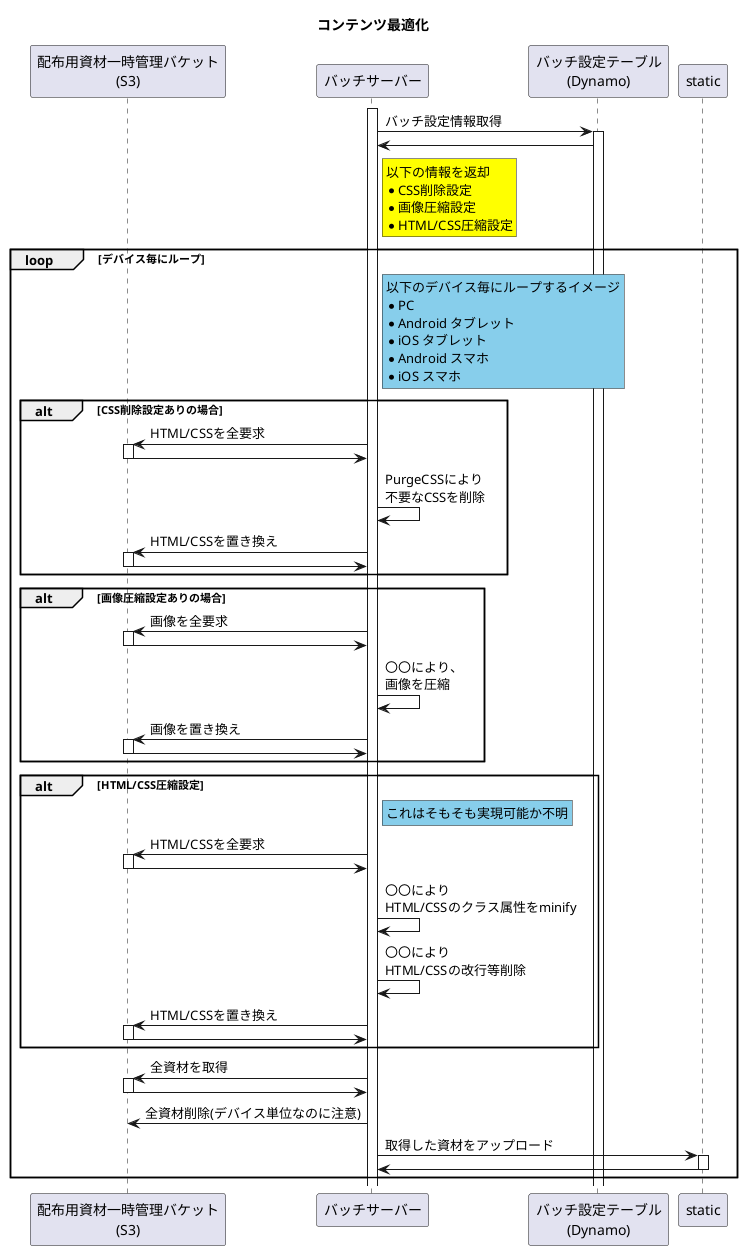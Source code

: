 @startuml コンテンツ最適化
title コンテンツ最適化


' アクター定義
participant "配布用資材一時管理バケット\n(S3)" as tmp
participant "バッチサーバー" as batch
participant "バッチ設定テーブル\n(Dynamo)" as batchSeting

' 最適化
activate batch
batch -> batchSeting ++ : バッチ設定情報取得
batch <- batchSeting
rnote right of batch #Yellow
    以下の情報を返却
    * CSS削除設定
    * 画像圧縮設定
    * HTML/CSS圧縮設定
end note
loop  デバイス毎にループ
    rnote right of batch #SkyBlue
    以下のデバイス毎にループするイメージ
    * PC
    * Android タブレット
    * iOS タブレット
    * Android スマホ
    * iOS スマホ
    end note
    alt CSS削除設定ありの場合
        batch -> tmp ++ : HTML/CSSを全要求
        batch <- tmp --
        batch -> batch : PurgeCSSにより\n不要なCSSを削除
        batch -> tmp ++ : HTML/CSSを置き換え
        batch <- tmp --
    end 
    alt 画像圧縮設定ありの場合
        batch -> tmp ++ : 画像を全要求
        batch <- tmp --
        batch -> batch : 〇〇により、\n画像を圧縮
        batch -> tmp ++ : 画像を置き換え
        batch <- tmp --
    end 
    alt HTML/CSS圧縮設定
    rnote right of batch #SkyBlue
        これはそもそも実現可能か不明
    end note
    batch -> tmp ++ : HTML/CSSを全要求
    batch <- tmp --
    batch -> batch : 〇〇により\nHTML/CSSのクラス属性をminify
    batch -> batch : 〇〇により\nHTML/CSSの改行等削除
    batch -> tmp ++ : HTML/CSSを置き換え
    batch <- tmp --
    end 
    batch -> tmp ++ : 全資材を取得
    batch <- tmp --
    batch -> tmp : 全資材削除(デバイス単位なのに注意)
    batch -> static ++ : 取得した資材をアップロード
    batch <- static --
end

@enduml